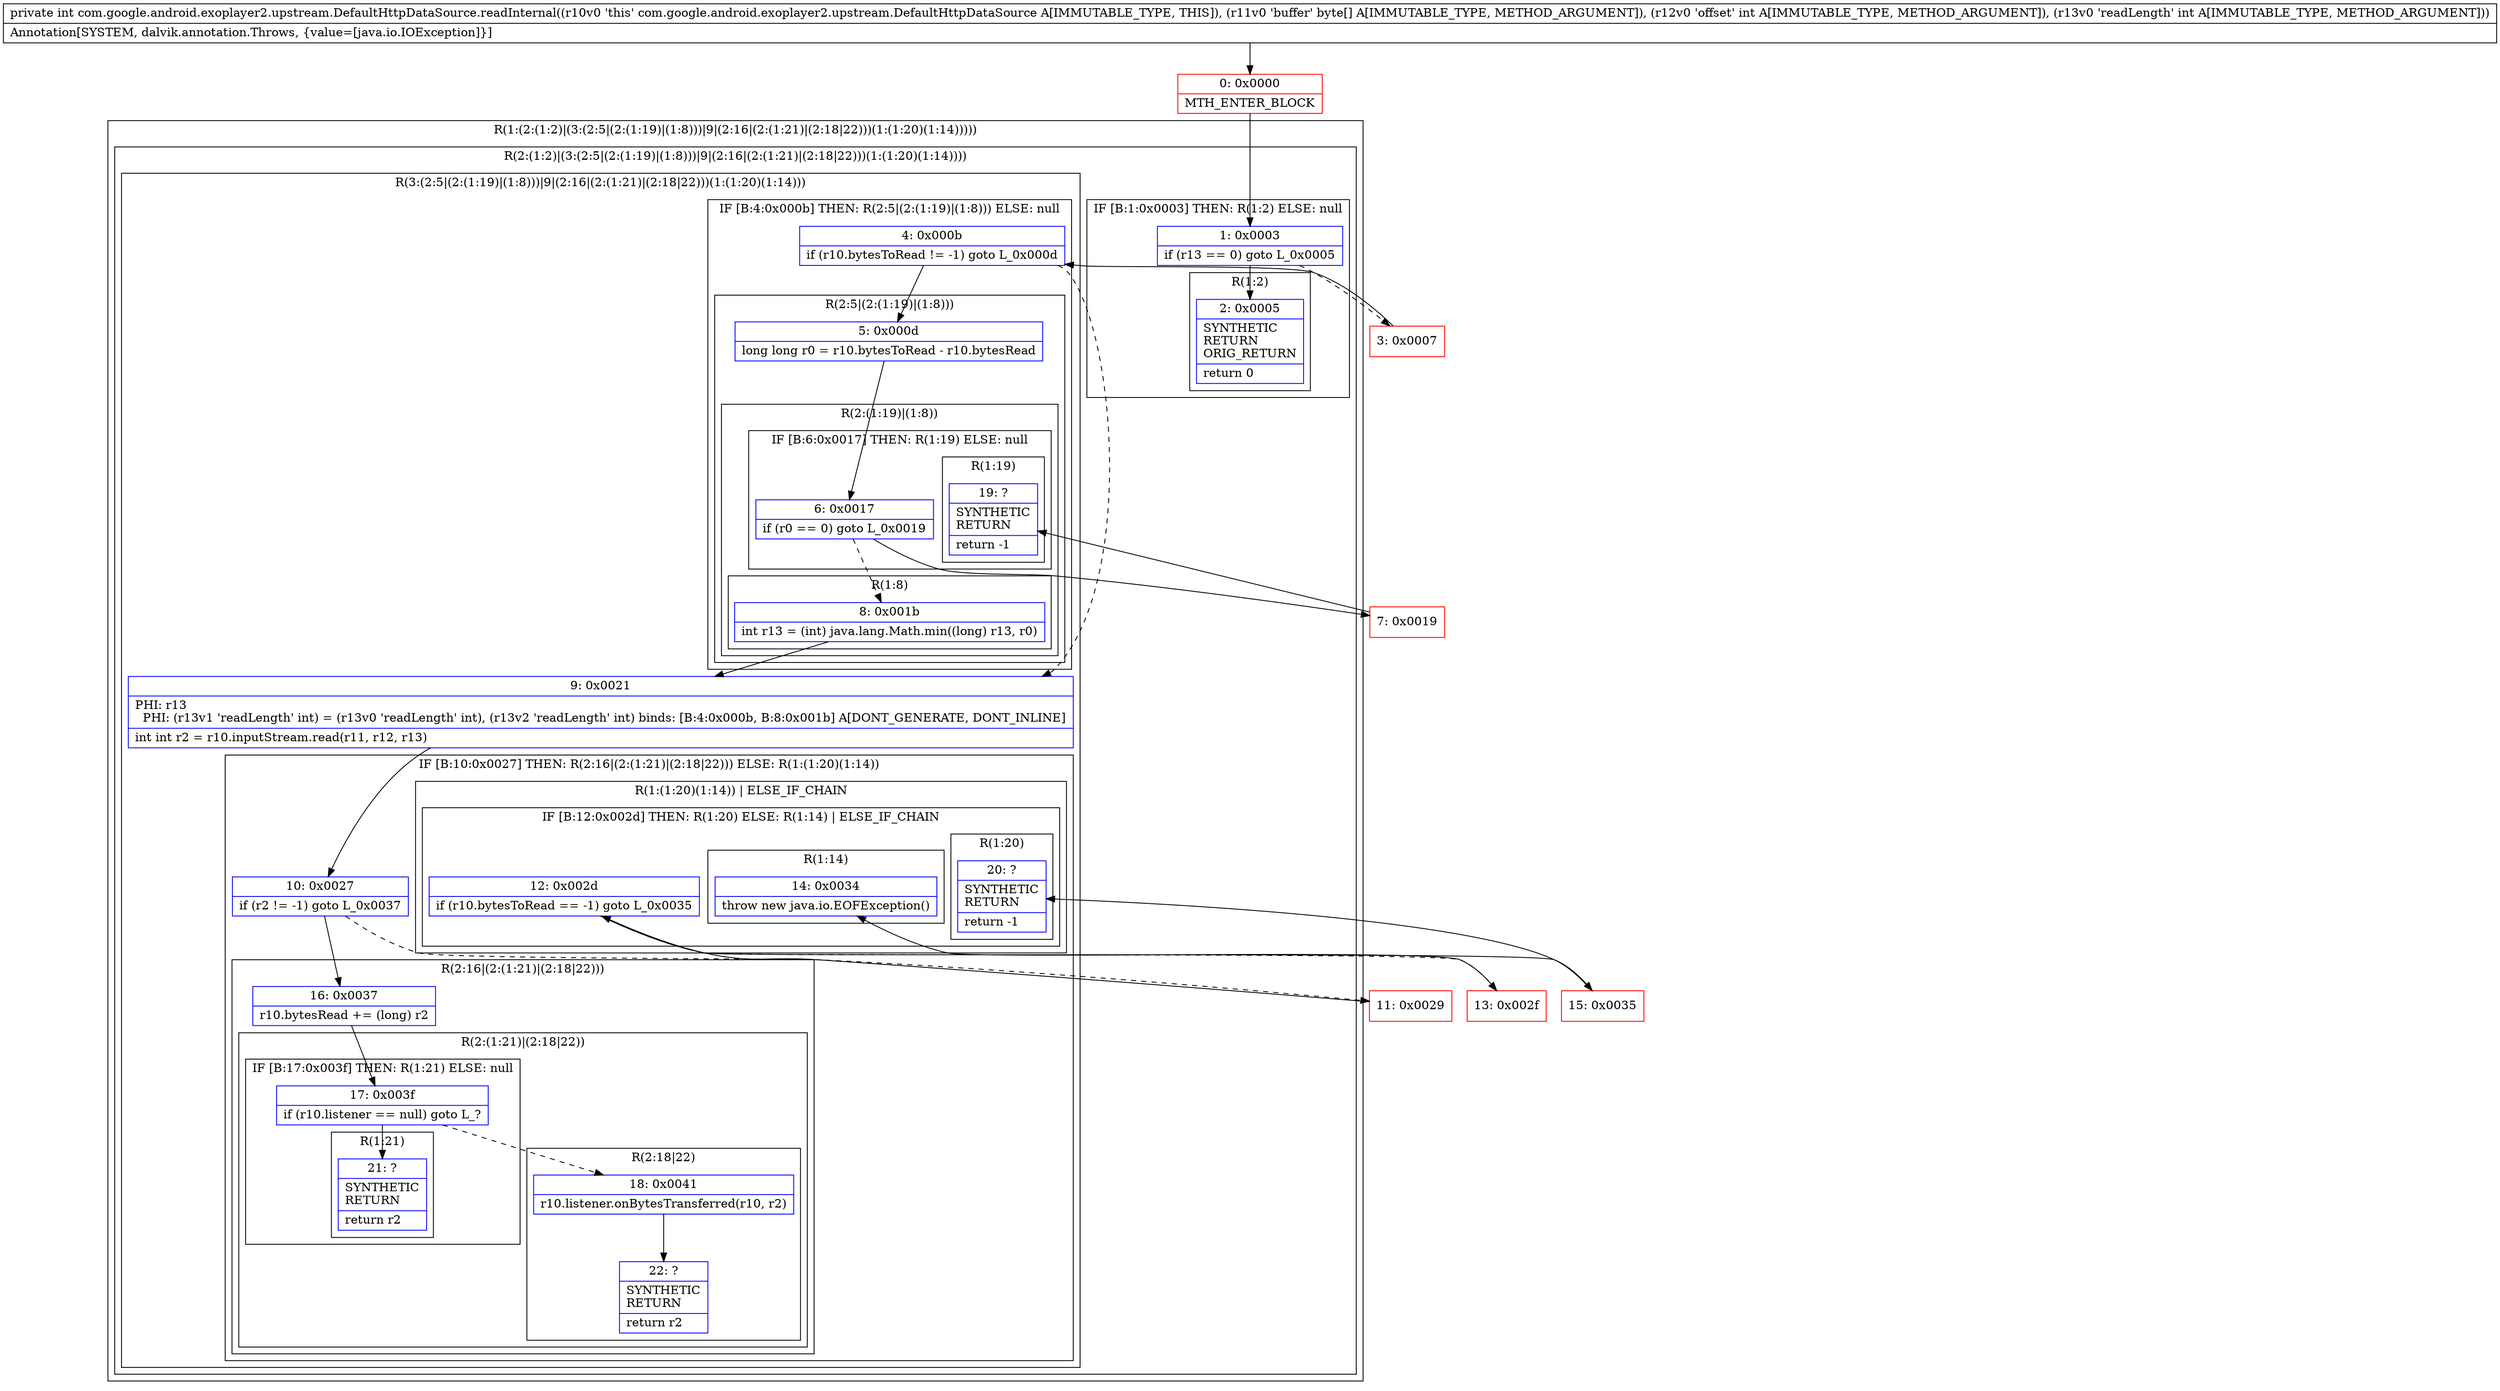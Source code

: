 digraph "CFG forcom.google.android.exoplayer2.upstream.DefaultHttpDataSource.readInternal([BII)I" {
subgraph cluster_Region_1222746682 {
label = "R(1:(2:(1:2)|(3:(2:5|(2:(1:19)|(1:8)))|9|(2:16|(2:(1:21)|(2:18|22)))(1:(1:20)(1:14)))))";
node [shape=record,color=blue];
subgraph cluster_Region_883610218 {
label = "R(2:(1:2)|(3:(2:5|(2:(1:19)|(1:8)))|9|(2:16|(2:(1:21)|(2:18|22)))(1:(1:20)(1:14))))";
node [shape=record,color=blue];
subgraph cluster_IfRegion_2034955875 {
label = "IF [B:1:0x0003] THEN: R(1:2) ELSE: null";
node [shape=record,color=blue];
Node_1 [shape=record,label="{1\:\ 0x0003|if (r13 == 0) goto L_0x0005\l}"];
subgraph cluster_Region_892570284 {
label = "R(1:2)";
node [shape=record,color=blue];
Node_2 [shape=record,label="{2\:\ 0x0005|SYNTHETIC\lRETURN\lORIG_RETURN\l|return 0\l}"];
}
}
subgraph cluster_Region_46725821 {
label = "R(3:(2:5|(2:(1:19)|(1:8)))|9|(2:16|(2:(1:21)|(2:18|22)))(1:(1:20)(1:14)))";
node [shape=record,color=blue];
subgraph cluster_IfRegion_1879445058 {
label = "IF [B:4:0x000b] THEN: R(2:5|(2:(1:19)|(1:8))) ELSE: null";
node [shape=record,color=blue];
Node_4 [shape=record,label="{4\:\ 0x000b|if (r10.bytesToRead != \-1) goto L_0x000d\l}"];
subgraph cluster_Region_33263605 {
label = "R(2:5|(2:(1:19)|(1:8)))";
node [shape=record,color=blue];
Node_5 [shape=record,label="{5\:\ 0x000d|long long r0 = r10.bytesToRead \- r10.bytesRead\l}"];
subgraph cluster_Region_308128682 {
label = "R(2:(1:19)|(1:8))";
node [shape=record,color=blue];
subgraph cluster_IfRegion_564435663 {
label = "IF [B:6:0x0017] THEN: R(1:19) ELSE: null";
node [shape=record,color=blue];
Node_6 [shape=record,label="{6\:\ 0x0017|if (r0 == 0) goto L_0x0019\l}"];
subgraph cluster_Region_1007332972 {
label = "R(1:19)";
node [shape=record,color=blue];
Node_19 [shape=record,label="{19\:\ ?|SYNTHETIC\lRETURN\l|return \-1\l}"];
}
}
subgraph cluster_Region_500830565 {
label = "R(1:8)";
node [shape=record,color=blue];
Node_8 [shape=record,label="{8\:\ 0x001b|int r13 = (int) java.lang.Math.min((long) r13, r0)\l}"];
}
}
}
}
Node_9 [shape=record,label="{9\:\ 0x0021|PHI: r13 \l  PHI: (r13v1 'readLength' int) = (r13v0 'readLength' int), (r13v2 'readLength' int) binds: [B:4:0x000b, B:8:0x001b] A[DONT_GENERATE, DONT_INLINE]\l|int int r2 = r10.inputStream.read(r11, r12, r13)\l}"];
subgraph cluster_IfRegion_873581582 {
label = "IF [B:10:0x0027] THEN: R(2:16|(2:(1:21)|(2:18|22))) ELSE: R(1:(1:20)(1:14))";
node [shape=record,color=blue];
Node_10 [shape=record,label="{10\:\ 0x0027|if (r2 != \-1) goto L_0x0037\l}"];
subgraph cluster_Region_1089213039 {
label = "R(2:16|(2:(1:21)|(2:18|22)))";
node [shape=record,color=blue];
Node_16 [shape=record,label="{16\:\ 0x0037|r10.bytesRead += (long) r2\l}"];
subgraph cluster_Region_365241771 {
label = "R(2:(1:21)|(2:18|22))";
node [shape=record,color=blue];
subgraph cluster_IfRegion_1433492815 {
label = "IF [B:17:0x003f] THEN: R(1:21) ELSE: null";
node [shape=record,color=blue];
Node_17 [shape=record,label="{17\:\ 0x003f|if (r10.listener == null) goto L_?\l}"];
subgraph cluster_Region_2129155411 {
label = "R(1:21)";
node [shape=record,color=blue];
Node_21 [shape=record,label="{21\:\ ?|SYNTHETIC\lRETURN\l|return r2\l}"];
}
}
subgraph cluster_Region_993023265 {
label = "R(2:18|22)";
node [shape=record,color=blue];
Node_18 [shape=record,label="{18\:\ 0x0041|r10.listener.onBytesTransferred(r10, r2)\l}"];
Node_22 [shape=record,label="{22\:\ ?|SYNTHETIC\lRETURN\l|return r2\l}"];
}
}
}
subgraph cluster_Region_705604784 {
label = "R(1:(1:20)(1:14)) | ELSE_IF_CHAIN\l";
node [shape=record,color=blue];
subgraph cluster_IfRegion_1126047315 {
label = "IF [B:12:0x002d] THEN: R(1:20) ELSE: R(1:14) | ELSE_IF_CHAIN\l";
node [shape=record,color=blue];
Node_12 [shape=record,label="{12\:\ 0x002d|if (r10.bytesToRead == \-1) goto L_0x0035\l}"];
subgraph cluster_Region_2135589862 {
label = "R(1:20)";
node [shape=record,color=blue];
Node_20 [shape=record,label="{20\:\ ?|SYNTHETIC\lRETURN\l|return \-1\l}"];
}
subgraph cluster_Region_537797221 {
label = "R(1:14)";
node [shape=record,color=blue];
Node_14 [shape=record,label="{14\:\ 0x0034|throw new java.io.EOFException()\l}"];
}
}
}
}
}
}
}
Node_0 [shape=record,color=red,label="{0\:\ 0x0000|MTH_ENTER_BLOCK\l}"];
Node_3 [shape=record,color=red,label="{3\:\ 0x0007}"];
Node_7 [shape=record,color=red,label="{7\:\ 0x0019}"];
Node_11 [shape=record,color=red,label="{11\:\ 0x0029}"];
Node_13 [shape=record,color=red,label="{13\:\ 0x002f}"];
Node_15 [shape=record,color=red,label="{15\:\ 0x0035}"];
MethodNode[shape=record,label="{private int com.google.android.exoplayer2.upstream.DefaultHttpDataSource.readInternal((r10v0 'this' com.google.android.exoplayer2.upstream.DefaultHttpDataSource A[IMMUTABLE_TYPE, THIS]), (r11v0 'buffer' byte[] A[IMMUTABLE_TYPE, METHOD_ARGUMENT]), (r12v0 'offset' int A[IMMUTABLE_TYPE, METHOD_ARGUMENT]), (r13v0 'readLength' int A[IMMUTABLE_TYPE, METHOD_ARGUMENT]))  | Annotation[SYSTEM, dalvik.annotation.Throws, \{value=[java.io.IOException]\}]\l}"];
MethodNode -> Node_0;
Node_1 -> Node_2;
Node_1 -> Node_3[style=dashed];
Node_4 -> Node_5;
Node_4 -> Node_9[style=dashed];
Node_5 -> Node_6;
Node_6 -> Node_7;
Node_6 -> Node_8[style=dashed];
Node_8 -> Node_9;
Node_9 -> Node_10;
Node_10 -> Node_11[style=dashed];
Node_10 -> Node_16;
Node_16 -> Node_17;
Node_17 -> Node_18[style=dashed];
Node_17 -> Node_21;
Node_18 -> Node_22;
Node_12 -> Node_13[style=dashed];
Node_12 -> Node_15;
Node_0 -> Node_1;
Node_3 -> Node_4;
Node_7 -> Node_19;
Node_11 -> Node_12;
Node_13 -> Node_14;
Node_15 -> Node_20;
}

